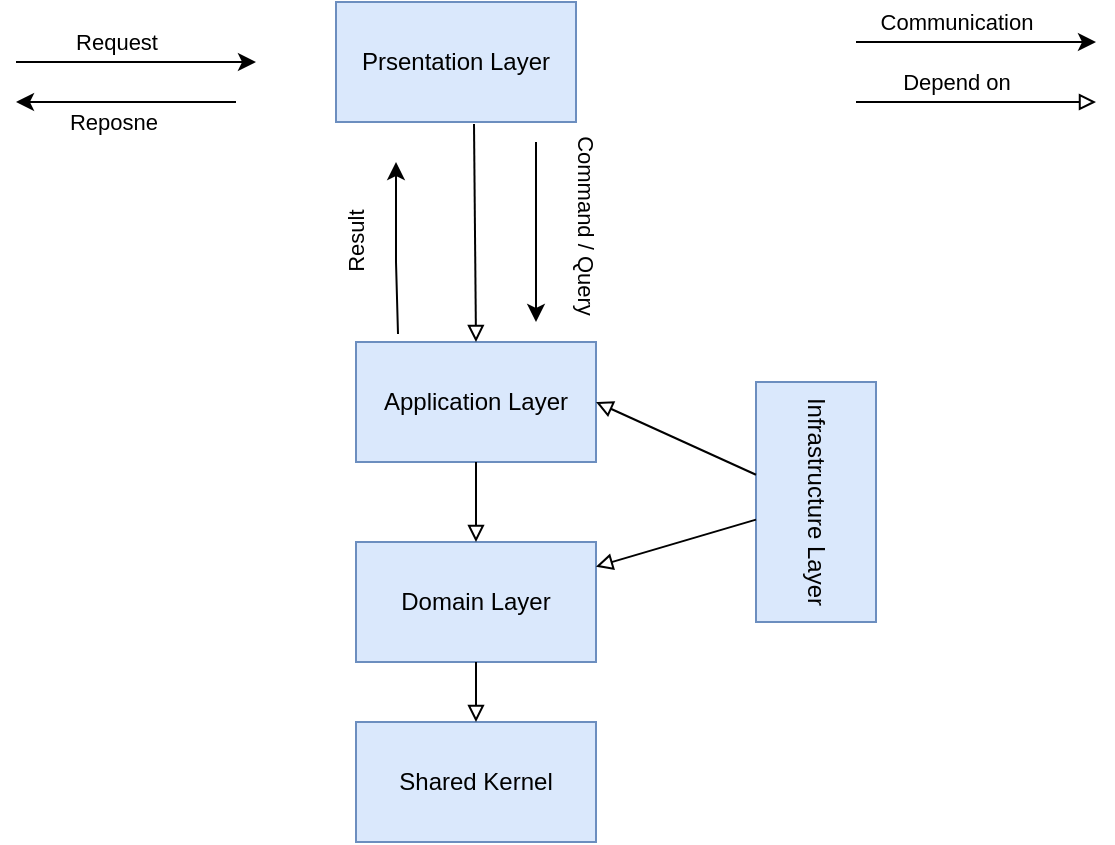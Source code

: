 <mxfile version="24.7.5">
  <diagram name="Page-1" id="IT6kQJFEcfhP4wsTETC0">
    <mxGraphModel dx="880" dy="532" grid="1" gridSize="10" guides="1" tooltips="1" connect="1" arrows="1" fold="1" page="1" pageScale="1" pageWidth="850" pageHeight="1100" math="0" shadow="0">
      <root>
        <mxCell id="0" />
        <mxCell id="1" parent="0" />
        <mxCell id="GihQ_tLNTAgM7v1QKoXF-3" value="Infrastructure Layer" style="rounded=0;whiteSpace=wrap;html=1;rotation=90;fillColor=#dae8fc;strokeColor=#6c8ebf;" vertex="1" parent="1">
          <mxGeometry x="480" y="340" width="120" height="60" as="geometry" />
        </mxCell>
        <mxCell id="GihQ_tLNTAgM7v1QKoXF-4" value="Prsentation Layer" style="rounded=0;whiteSpace=wrap;html=1;fillColor=#dae8fc;strokeColor=#6c8ebf;" vertex="1" parent="1">
          <mxGeometry x="300" y="120" width="120" height="60" as="geometry" />
        </mxCell>
        <mxCell id="GihQ_tLNTAgM7v1QKoXF-8" value="" style="endArrow=classic;html=1;rounded=0;entryX=0;entryY=0.5;entryDx=0;entryDy=0;" edge="1" parent="1">
          <mxGeometry width="50" height="50" relative="1" as="geometry">
            <mxPoint x="140" y="150" as="sourcePoint" />
            <mxPoint x="260" y="150" as="targetPoint" />
          </mxGeometry>
        </mxCell>
        <mxCell id="GihQ_tLNTAgM7v1QKoXF-10" value="Request" style="edgeLabel;html=1;align=center;verticalAlign=middle;resizable=0;points=[];" vertex="1" connectable="0" parent="GihQ_tLNTAgM7v1QKoXF-8">
          <mxGeometry x="-0.383" y="3" relative="1" as="geometry">
            <mxPoint x="13" y="-7" as="offset" />
          </mxGeometry>
        </mxCell>
        <mxCell id="GihQ_tLNTAgM7v1QKoXF-9" value="" style="endArrow=classic;html=1;rounded=0;" edge="1" parent="1">
          <mxGeometry width="50" height="50" relative="1" as="geometry">
            <mxPoint x="250" y="170" as="sourcePoint" />
            <mxPoint x="140" y="170" as="targetPoint" />
          </mxGeometry>
        </mxCell>
        <mxCell id="GihQ_tLNTAgM7v1QKoXF-11" value="Reposne&amp;nbsp;" style="edgeLabel;html=1;align=center;verticalAlign=middle;resizable=0;points=[];" vertex="1" connectable="0" parent="GihQ_tLNTAgM7v1QKoXF-9">
          <mxGeometry x="0.164" y="-2" relative="1" as="geometry">
            <mxPoint x="4" y="12" as="offset" />
          </mxGeometry>
        </mxCell>
        <mxCell id="GihQ_tLNTAgM7v1QKoXF-12" value="" style="endArrow=classic;html=1;rounded=0;" edge="1" parent="1">
          <mxGeometry width="50" height="50" relative="1" as="geometry">
            <mxPoint x="400" y="190" as="sourcePoint" />
            <mxPoint x="400" y="280" as="targetPoint" />
          </mxGeometry>
        </mxCell>
        <mxCell id="GihQ_tLNTAgM7v1QKoXF-13" value="Command / Query" style="edgeLabel;html=1;align=center;verticalAlign=middle;resizable=0;points=[];rotation=90;" vertex="1" connectable="0" parent="GihQ_tLNTAgM7v1QKoXF-12">
          <mxGeometry x="-0.383" y="3" relative="1" as="geometry">
            <mxPoint x="22" y="13" as="offset" />
          </mxGeometry>
        </mxCell>
        <mxCell id="GihQ_tLNTAgM7v1QKoXF-14" value="" style="group" vertex="1" connectable="0" parent="1">
          <mxGeometry x="310" y="290" width="120" height="250" as="geometry" />
        </mxCell>
        <mxCell id="GihQ_tLNTAgM7v1QKoXF-1" value="Application Layer" style="rounded=0;whiteSpace=wrap;html=1;fillColor=#dae8fc;strokeColor=#6c8ebf;fillStyle=solid;" vertex="1" parent="GihQ_tLNTAgM7v1QKoXF-14">
          <mxGeometry width="120" height="60" as="geometry" />
        </mxCell>
        <mxCell id="GihQ_tLNTAgM7v1QKoXF-2" value="Domain Layer" style="rounded=0;whiteSpace=wrap;html=1;fillColor=#dae8fc;strokeColor=#6c8ebf;" vertex="1" parent="GihQ_tLNTAgM7v1QKoXF-14">
          <mxGeometry y="100" width="120" height="60" as="geometry" />
        </mxCell>
        <mxCell id="GihQ_tLNTAgM7v1QKoXF-5" value="Shared Kernel" style="rounded=0;whiteSpace=wrap;html=1;fillColor=#dae8fc;strokeColor=#6c8ebf;" vertex="1" parent="GihQ_tLNTAgM7v1QKoXF-14">
          <mxGeometry y="190" width="120" height="60" as="geometry" />
        </mxCell>
        <mxCell id="GihQ_tLNTAgM7v1QKoXF-6" value="" style="endArrow=block;html=1;rounded=0;endFill=0;" edge="1" parent="GihQ_tLNTAgM7v1QKoXF-14" source="GihQ_tLNTAgM7v1QKoXF-2" target="GihQ_tLNTAgM7v1QKoXF-5">
          <mxGeometry width="50" height="50" relative="1" as="geometry">
            <mxPoint x="40" y="70" as="sourcePoint" />
            <mxPoint x="90" y="20" as="targetPoint" />
          </mxGeometry>
        </mxCell>
        <mxCell id="GihQ_tLNTAgM7v1QKoXF-7" value="" style="endArrow=block;html=1;rounded=0;endFill=0;" edge="1" parent="GihQ_tLNTAgM7v1QKoXF-14" source="GihQ_tLNTAgM7v1QKoXF-1" target="GihQ_tLNTAgM7v1QKoXF-2">
          <mxGeometry width="50" height="50" relative="1" as="geometry">
            <mxPoint x="40" y="70" as="sourcePoint" />
            <mxPoint x="90" y="20" as="targetPoint" />
          </mxGeometry>
        </mxCell>
        <mxCell id="GihQ_tLNTAgM7v1QKoXF-15" value="" style="endArrow=classic;html=1;rounded=0;exitX=0.175;exitY=-0.067;exitDx=0;exitDy=0;exitPerimeter=0;" edge="1" parent="1" source="GihQ_tLNTAgM7v1QKoXF-1">
          <mxGeometry width="50" height="50" relative="1" as="geometry">
            <mxPoint x="350" y="280" as="sourcePoint" />
            <mxPoint x="330" y="200" as="targetPoint" />
            <Array as="points">
              <mxPoint x="330" y="250" />
            </Array>
          </mxGeometry>
        </mxCell>
        <mxCell id="GihQ_tLNTAgM7v1QKoXF-16" value="Result" style="edgeLabel;html=1;align=center;verticalAlign=middle;resizable=0;points=[];rotation=-90;" vertex="1" connectable="0" parent="GihQ_tLNTAgM7v1QKoXF-15">
          <mxGeometry x="-0.383" y="3" relative="1" as="geometry">
            <mxPoint x="-17" y="-19" as="offset" />
          </mxGeometry>
        </mxCell>
        <mxCell id="GihQ_tLNTAgM7v1QKoXF-17" value="" style="endArrow=block;html=1;rounded=0;endFill=0;" edge="1" parent="1" source="GihQ_tLNTAgM7v1QKoXF-3" target="GihQ_tLNTAgM7v1QKoXF-2">
          <mxGeometry width="50" height="50" relative="1" as="geometry">
            <mxPoint x="170" y="180" as="sourcePoint" />
            <mxPoint x="290" y="180" as="targetPoint" />
          </mxGeometry>
        </mxCell>
        <mxCell id="GihQ_tLNTAgM7v1QKoXF-19" value="" style="endArrow=block;html=1;rounded=0;endFill=0;" edge="1" parent="1" source="GihQ_tLNTAgM7v1QKoXF-3">
          <mxGeometry width="50" height="50" relative="1" as="geometry">
            <mxPoint x="520" y="389" as="sourcePoint" />
            <mxPoint x="430" y="320" as="targetPoint" />
          </mxGeometry>
        </mxCell>
        <mxCell id="GihQ_tLNTAgM7v1QKoXF-20" value="" style="endArrow=classic;html=1;rounded=0;entryX=0;entryY=0.5;entryDx=0;entryDy=0;" edge="1" parent="1">
          <mxGeometry width="50" height="50" relative="1" as="geometry">
            <mxPoint x="560" y="140" as="sourcePoint" />
            <mxPoint x="680" y="140" as="targetPoint" />
          </mxGeometry>
        </mxCell>
        <mxCell id="GihQ_tLNTAgM7v1QKoXF-21" value="Communication" style="edgeLabel;html=1;align=center;verticalAlign=middle;resizable=0;points=[];" vertex="1" connectable="0" parent="GihQ_tLNTAgM7v1QKoXF-20">
          <mxGeometry x="-0.383" y="3" relative="1" as="geometry">
            <mxPoint x="13" y="-7" as="offset" />
          </mxGeometry>
        </mxCell>
        <mxCell id="GihQ_tLNTAgM7v1QKoXF-22" value="" style="endArrow=block;html=1;rounded=0;entryX=0;entryY=0.5;entryDx=0;entryDy=0;endFill=0;" edge="1" parent="1">
          <mxGeometry width="50" height="50" relative="1" as="geometry">
            <mxPoint x="560" y="170" as="sourcePoint" />
            <mxPoint x="680" y="170" as="targetPoint" />
          </mxGeometry>
        </mxCell>
        <mxCell id="GihQ_tLNTAgM7v1QKoXF-23" value="Depend on" style="edgeLabel;html=1;align=center;verticalAlign=middle;resizable=0;points=[];" vertex="1" connectable="0" parent="GihQ_tLNTAgM7v1QKoXF-22">
          <mxGeometry x="-0.383" y="3" relative="1" as="geometry">
            <mxPoint x="13" y="-7" as="offset" />
          </mxGeometry>
        </mxCell>
        <mxCell id="GihQ_tLNTAgM7v1QKoXF-24" value="" style="endArrow=block;html=1;rounded=0;endFill=0;exitX=0.575;exitY=1.017;exitDx=0;exitDy=0;exitPerimeter=0;entryX=0.5;entryY=0;entryDx=0;entryDy=0;" edge="1" parent="1" source="GihQ_tLNTAgM7v1QKoXF-4" target="GihQ_tLNTAgM7v1QKoXF-1">
          <mxGeometry width="50" height="50" relative="1" as="geometry">
            <mxPoint x="570" y="180" as="sourcePoint" />
            <mxPoint x="690" y="180" as="targetPoint" />
          </mxGeometry>
        </mxCell>
      </root>
    </mxGraphModel>
  </diagram>
</mxfile>
